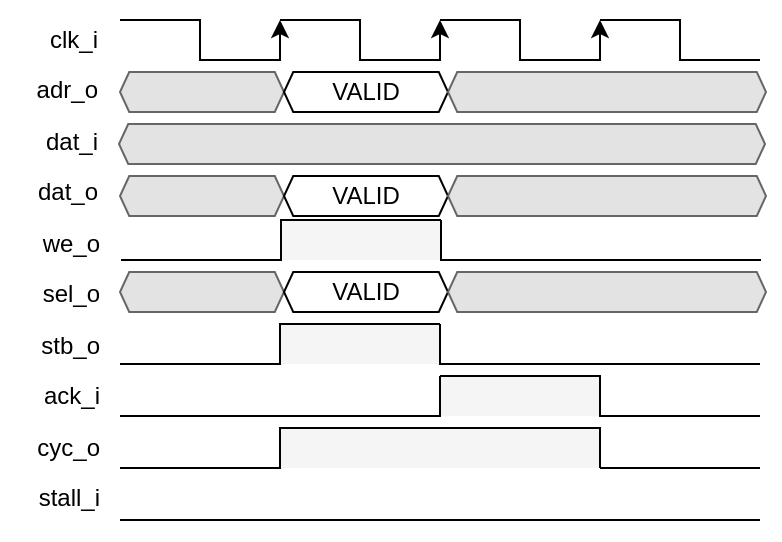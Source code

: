 <mxfile version="24.2.5" type="device">
  <diagram name="Page-1" id="JdaDJUileMlv1bctrKf7">
    <mxGraphModel dx="1060" dy="678" grid="1" gridSize="10" guides="1" tooltips="1" connect="1" arrows="1" fold="1" page="1" pageScale="1" pageWidth="827" pageHeight="1169" math="0" shadow="0">
      <root>
        <mxCell id="0" />
        <mxCell id="1" parent="0" />
        <mxCell id="7N4UthXNP-1G5cpcZOay-1" value="" style="rounded=0;whiteSpace=wrap;html=1;strokeColor=none;" vertex="1" parent="1">
          <mxGeometry x="270" y="300" width="380" height="270" as="geometry" />
        </mxCell>
        <mxCell id="7N4UthXNP-1G5cpcZOay-2" value="" style="group;flipH=1;" vertex="1" connectable="0" parent="1">
          <mxGeometry x="320" y="488" width="320" height="20" as="geometry" />
        </mxCell>
        <mxCell id="7N4UthXNP-1G5cpcZOay-3" value="" style="rounded=0;whiteSpace=wrap;html=1;strokeColor=none;fillColor=#f5f5f5;fontColor=#333333;" vertex="1" parent="7N4UthXNP-1G5cpcZOay-2">
          <mxGeometry x="160" width="80" height="20" as="geometry" />
        </mxCell>
        <mxCell id="7N4UthXNP-1G5cpcZOay-4" value="" style="endArrow=none;html=1;rounded=0;edgeStyle=orthogonalEdgeStyle;endFill=0;" edge="1" parent="7N4UthXNP-1G5cpcZOay-2">
          <mxGeometry width="50" height="50" relative="1" as="geometry">
            <mxPoint x="320" y="20" as="sourcePoint" />
            <mxPoint x="236" as="targetPoint" />
            <Array as="points">
              <mxPoint x="320" y="20" />
              <mxPoint x="240" y="20" />
            </Array>
          </mxGeometry>
        </mxCell>
        <mxCell id="7N4UthXNP-1G5cpcZOay-5" value="" style="endArrow=none;html=1;rounded=0;edgeStyle=orthogonalEdgeStyle;endFill=0;" edge="1" parent="7N4UthXNP-1G5cpcZOay-2">
          <mxGeometry width="50" height="50" relative="1" as="geometry">
            <mxPoint x="236" as="sourcePoint" />
            <mxPoint x="160" as="targetPoint" />
            <Array as="points">
              <mxPoint x="180" />
              <mxPoint x="180" />
            </Array>
          </mxGeometry>
        </mxCell>
        <mxCell id="7N4UthXNP-1G5cpcZOay-6" value="" style="endArrow=none;html=1;rounded=0;edgeStyle=orthogonalEdgeStyle;endFill=0;" edge="1" parent="7N4UthXNP-1G5cpcZOay-2">
          <mxGeometry width="50" height="50" relative="1" as="geometry">
            <mxPoint x="160" as="sourcePoint" />
            <mxPoint x="80" y="20" as="targetPoint" />
            <Array as="points">
              <mxPoint x="160" y="20" />
              <mxPoint x="80" y="20" />
            </Array>
          </mxGeometry>
        </mxCell>
        <mxCell id="7N4UthXNP-1G5cpcZOay-7" value="" style="endArrow=none;html=1;rounded=0;edgeStyle=orthogonalEdgeStyle;endFill=0;" edge="1" parent="7N4UthXNP-1G5cpcZOay-2">
          <mxGeometry width="50" height="50" relative="1" as="geometry">
            <mxPoint x="80" y="20" as="sourcePoint" />
            <mxPoint y="20" as="targetPoint" />
            <Array as="points">
              <mxPoint x="80" y="20" />
            </Array>
          </mxGeometry>
        </mxCell>
        <mxCell id="7N4UthXNP-1G5cpcZOay-8" value="" style="rounded=0;whiteSpace=wrap;html=1;strokeColor=none;fillColor=#f5f5f5;fontColor=#333333;" vertex="1" parent="1">
          <mxGeometry x="400" y="462" width="80" height="20" as="geometry" />
        </mxCell>
        <mxCell id="7N4UthXNP-1G5cpcZOay-10" value="" style="group" vertex="1" connectable="0" parent="1">
          <mxGeometry x="320" y="310" width="320" height="20" as="geometry" />
        </mxCell>
        <mxCell id="7N4UthXNP-1G5cpcZOay-11" value="" style="endArrow=classic;html=1;rounded=0;edgeStyle=orthogonalEdgeStyle;endFill=1;" edge="1" parent="7N4UthXNP-1G5cpcZOay-10">
          <mxGeometry width="50" height="50" relative="1" as="geometry">
            <mxPoint as="sourcePoint" />
            <mxPoint x="80" as="targetPoint" />
            <Array as="points">
              <mxPoint x="40" />
              <mxPoint x="40" y="20" />
              <mxPoint x="80" y="20" />
              <mxPoint x="80" />
            </Array>
          </mxGeometry>
        </mxCell>
        <mxCell id="7N4UthXNP-1G5cpcZOay-12" value="" style="endArrow=classic;html=1;rounded=0;edgeStyle=orthogonalEdgeStyle;endFill=1;" edge="1" parent="7N4UthXNP-1G5cpcZOay-10">
          <mxGeometry width="50" height="50" relative="1" as="geometry">
            <mxPoint x="80" as="sourcePoint" />
            <mxPoint x="160" as="targetPoint" />
            <Array as="points">
              <mxPoint x="120" />
              <mxPoint x="120" y="20" />
              <mxPoint x="160" y="20" />
              <mxPoint x="160" />
            </Array>
          </mxGeometry>
        </mxCell>
        <mxCell id="7N4UthXNP-1G5cpcZOay-13" value="" style="endArrow=classic;html=1;rounded=0;edgeStyle=orthogonalEdgeStyle;endFill=1;" edge="1" parent="7N4UthXNP-1G5cpcZOay-10">
          <mxGeometry width="50" height="50" relative="1" as="geometry">
            <mxPoint x="160" as="sourcePoint" />
            <mxPoint x="240" as="targetPoint" />
            <Array as="points">
              <mxPoint x="200" />
              <mxPoint x="200" y="20" />
              <mxPoint x="240" y="20" />
              <mxPoint x="240" />
            </Array>
          </mxGeometry>
        </mxCell>
        <mxCell id="7N4UthXNP-1G5cpcZOay-14" value="" style="endArrow=none;html=1;rounded=0;edgeStyle=orthogonalEdgeStyle;endFill=0;" edge="1" parent="7N4UthXNP-1G5cpcZOay-10">
          <mxGeometry width="50" height="50" relative="1" as="geometry">
            <mxPoint x="240" as="sourcePoint" />
            <mxPoint x="320" y="20" as="targetPoint" />
            <Array as="points">
              <mxPoint x="280" />
              <mxPoint x="280" y="20" />
            </Array>
          </mxGeometry>
        </mxCell>
        <mxCell id="7N4UthXNP-1G5cpcZOay-16" value="" style="group" vertex="1" connectable="0" parent="1">
          <mxGeometry x="320" y="462" width="320" height="20" as="geometry" />
        </mxCell>
        <mxCell id="7N4UthXNP-1G5cpcZOay-17" value="" style="endArrow=none;html=1;rounded=0;edgeStyle=orthogonalEdgeStyle;endFill=0;" edge="1" parent="7N4UthXNP-1G5cpcZOay-16">
          <mxGeometry width="50" height="50" relative="1" as="geometry">
            <mxPoint y="20" as="sourcePoint" />
            <mxPoint x="84" as="targetPoint" />
            <Array as="points">
              <mxPoint y="20" />
              <mxPoint x="80" y="20" />
            </Array>
          </mxGeometry>
        </mxCell>
        <mxCell id="7N4UthXNP-1G5cpcZOay-18" value="" style="endArrow=none;html=1;rounded=0;edgeStyle=orthogonalEdgeStyle;endFill=0;" edge="1" parent="7N4UthXNP-1G5cpcZOay-16">
          <mxGeometry width="50" height="50" relative="1" as="geometry">
            <mxPoint x="84" as="sourcePoint" />
            <mxPoint x="160" as="targetPoint" />
            <Array as="points">
              <mxPoint x="140" />
              <mxPoint x="140" />
            </Array>
          </mxGeometry>
        </mxCell>
        <mxCell id="7N4UthXNP-1G5cpcZOay-19" value="" style="endArrow=none;html=1;rounded=0;edgeStyle=orthogonalEdgeStyle;endFill=0;" edge="1" parent="7N4UthXNP-1G5cpcZOay-16">
          <mxGeometry width="50" height="50" relative="1" as="geometry">
            <mxPoint x="160" as="sourcePoint" />
            <mxPoint x="240" y="20" as="targetPoint" />
            <Array as="points">
              <mxPoint x="160" y="20" />
              <mxPoint x="240" y="20" />
            </Array>
          </mxGeometry>
        </mxCell>
        <mxCell id="7N4UthXNP-1G5cpcZOay-20" value="" style="endArrow=none;html=1;rounded=0;edgeStyle=orthogonalEdgeStyle;endFill=0;" edge="1" parent="7N4UthXNP-1G5cpcZOay-16">
          <mxGeometry width="50" height="50" relative="1" as="geometry">
            <mxPoint x="240" y="20" as="sourcePoint" />
            <mxPoint x="320" y="20" as="targetPoint" />
            <Array as="points">
              <mxPoint x="240" y="20" />
            </Array>
          </mxGeometry>
        </mxCell>
        <mxCell id="7N4UthXNP-1G5cpcZOay-21" value="" style="group" vertex="1" connectable="0" parent="1">
          <mxGeometry x="320" y="514" width="320" height="20" as="geometry" />
        </mxCell>
        <mxCell id="7N4UthXNP-1G5cpcZOay-22" value="" style="rounded=0;whiteSpace=wrap;html=1;strokeColor=none;fillColor=#f5f5f5;fontColor=#333333;" vertex="1" parent="7N4UthXNP-1G5cpcZOay-21">
          <mxGeometry x="80" width="160" height="20" as="geometry" />
        </mxCell>
        <mxCell id="7N4UthXNP-1G5cpcZOay-23" value="" style="endArrow=none;html=1;rounded=0;edgeStyle=orthogonalEdgeStyle;endFill=0;" edge="1" parent="7N4UthXNP-1G5cpcZOay-21">
          <mxGeometry width="50" height="50" relative="1" as="geometry">
            <mxPoint y="20" as="sourcePoint" />
            <mxPoint x="84" as="targetPoint" />
            <Array as="points">
              <mxPoint y="20" />
              <mxPoint x="80" y="20" />
            </Array>
          </mxGeometry>
        </mxCell>
        <mxCell id="7N4UthXNP-1G5cpcZOay-24" value="" style="endArrow=none;html=1;rounded=0;edgeStyle=orthogonalEdgeStyle;endFill=0;" edge="1" parent="7N4UthXNP-1G5cpcZOay-21">
          <mxGeometry width="50" height="50" relative="1" as="geometry">
            <mxPoint x="84" as="sourcePoint" />
            <mxPoint x="160" as="targetPoint" />
            <Array as="points">
              <mxPoint x="140" />
              <mxPoint x="140" />
            </Array>
          </mxGeometry>
        </mxCell>
        <mxCell id="7N4UthXNP-1G5cpcZOay-25" value="" style="endArrow=none;html=1;rounded=0;edgeStyle=orthogonalEdgeStyle;endFill=0;" edge="1" parent="7N4UthXNP-1G5cpcZOay-21">
          <mxGeometry width="50" height="50" relative="1" as="geometry">
            <mxPoint x="160" as="sourcePoint" />
            <mxPoint x="240" y="20" as="targetPoint" />
            <Array as="points">
              <mxPoint x="240" />
            </Array>
          </mxGeometry>
        </mxCell>
        <mxCell id="7N4UthXNP-1G5cpcZOay-26" value="" style="endArrow=none;html=1;rounded=0;edgeStyle=orthogonalEdgeStyle;endFill=0;" edge="1" parent="7N4UthXNP-1G5cpcZOay-21">
          <mxGeometry width="50" height="50" relative="1" as="geometry">
            <mxPoint x="240" y="20" as="sourcePoint" />
            <mxPoint x="320" y="20" as="targetPoint" />
            <Array as="points">
              <mxPoint x="240" y="20" />
            </Array>
          </mxGeometry>
        </mxCell>
        <mxCell id="7N4UthXNP-1G5cpcZOay-27" value="" style="group" vertex="1" connectable="0" parent="1">
          <mxGeometry x="320" y="544" width="320" height="20" as="geometry" />
        </mxCell>
        <mxCell id="7N4UthXNP-1G5cpcZOay-28" value="" style="endArrow=none;html=1;rounded=0;edgeStyle=orthogonalEdgeStyle;endFill=0;" edge="1" parent="7N4UthXNP-1G5cpcZOay-27">
          <mxGeometry width="50" height="50" relative="1" as="geometry">
            <mxPoint y="16" as="sourcePoint" />
            <mxPoint x="84" y="16" as="targetPoint" />
            <Array as="points">
              <mxPoint y="16" />
              <mxPoint x="80" y="16" />
            </Array>
          </mxGeometry>
        </mxCell>
        <mxCell id="7N4UthXNP-1G5cpcZOay-29" value="" style="endArrow=none;html=1;rounded=0;edgeStyle=orthogonalEdgeStyle;endFill=0;" edge="1" parent="7N4UthXNP-1G5cpcZOay-27">
          <mxGeometry width="50" height="50" relative="1" as="geometry">
            <mxPoint x="84" y="16" as="sourcePoint" />
            <mxPoint x="160" y="16" as="targetPoint" />
            <Array as="points">
              <mxPoint x="84" y="16" />
              <mxPoint x="160" y="16" />
            </Array>
          </mxGeometry>
        </mxCell>
        <mxCell id="7N4UthXNP-1G5cpcZOay-30" value="" style="endArrow=none;html=1;rounded=0;edgeStyle=orthogonalEdgeStyle;endFill=0;" edge="1" parent="7N4UthXNP-1G5cpcZOay-27">
          <mxGeometry width="50" height="50" relative="1" as="geometry">
            <mxPoint x="160" y="16" as="sourcePoint" />
            <mxPoint x="240" y="16" as="targetPoint" />
            <Array as="points">
              <mxPoint x="160" y="16" />
            </Array>
          </mxGeometry>
        </mxCell>
        <mxCell id="7N4UthXNP-1G5cpcZOay-31" value="" style="endArrow=none;html=1;rounded=0;edgeStyle=orthogonalEdgeStyle;endFill=0;" edge="1" parent="7N4UthXNP-1G5cpcZOay-27">
          <mxGeometry width="50" height="50" relative="1" as="geometry">
            <mxPoint x="240" y="16" as="sourcePoint" />
            <mxPoint x="320" y="16" as="targetPoint" />
            <Array as="points">
              <mxPoint x="240" y="16" />
            </Array>
          </mxGeometry>
        </mxCell>
        <mxCell id="7N4UthXNP-1G5cpcZOay-32" value="" style="group" vertex="1" connectable="0" parent="1">
          <mxGeometry x="320" y="336" width="323" height="20" as="geometry" />
        </mxCell>
        <mxCell id="7N4UthXNP-1G5cpcZOay-33" value="" style="shape=hexagon;perimeter=hexagonPerimeter2;whiteSpace=wrap;html=1;fixedSize=1;size=4.615;fillColor=#E3E3E3;fontColor=#333333;strokeColor=#666666;" vertex="1" parent="7N4UthXNP-1G5cpcZOay-32">
          <mxGeometry width="82" height="20" as="geometry" />
        </mxCell>
        <mxCell id="7N4UthXNP-1G5cpcZOay-34" value="VALID" style="shape=hexagon;perimeter=hexagonPerimeter2;whiteSpace=wrap;html=1;fixedSize=1;size=4.615;" vertex="1" parent="7N4UthXNP-1G5cpcZOay-32">
          <mxGeometry x="82" width="82" height="20" as="geometry" />
        </mxCell>
        <mxCell id="7N4UthXNP-1G5cpcZOay-35" value="" style="shape=hexagon;perimeter=hexagonPerimeter2;whiteSpace=wrap;html=1;fixedSize=1;size=4.615;fillColor=#E3E3E3;fontColor=#333333;strokeColor=#666666;" vertex="1" parent="7N4UthXNP-1G5cpcZOay-32">
          <mxGeometry x="164" width="159" height="20" as="geometry" />
        </mxCell>
        <mxCell id="7N4UthXNP-1G5cpcZOay-40" value="" style="group" vertex="1" connectable="0" parent="1">
          <mxGeometry x="320" y="436" width="323" height="20" as="geometry" />
        </mxCell>
        <mxCell id="7N4UthXNP-1G5cpcZOay-41" value="" style="shape=hexagon;perimeter=hexagonPerimeter2;whiteSpace=wrap;html=1;fixedSize=1;size=4.615;fillColor=#E3E3E3;fontColor=#333333;strokeColor=#666666;" vertex="1" parent="7N4UthXNP-1G5cpcZOay-40">
          <mxGeometry width="82" height="20" as="geometry" />
        </mxCell>
        <mxCell id="7N4UthXNP-1G5cpcZOay-42" value="VALID" style="shape=hexagon;perimeter=hexagonPerimeter2;whiteSpace=wrap;html=1;fixedSize=1;size=4.615;" vertex="1" parent="7N4UthXNP-1G5cpcZOay-40">
          <mxGeometry x="82" width="82" height="20" as="geometry" />
        </mxCell>
        <mxCell id="7N4UthXNP-1G5cpcZOay-43" value="" style="shape=hexagon;perimeter=hexagonPerimeter2;whiteSpace=wrap;html=1;fixedSize=1;size=4.615;fillColor=#E3E3E3;fontColor=#333333;strokeColor=#666666;" vertex="1" parent="7N4UthXNP-1G5cpcZOay-40">
          <mxGeometry x="164" width="159" height="20" as="geometry" />
        </mxCell>
        <mxCell id="7N4UthXNP-1G5cpcZOay-44" value="clk_i" style="text;html=1;align=right;verticalAlign=middle;resizable=0;points=[];autosize=1;strokeColor=none;fillColor=none;" vertex="1" parent="1">
          <mxGeometry x="260" y="305" width="50" height="30" as="geometry" />
        </mxCell>
        <mxCell id="7N4UthXNP-1G5cpcZOay-45" value="adr_o" style="text;html=1;align=right;verticalAlign=middle;resizable=0;points=[];autosize=1;strokeColor=none;fillColor=none;" vertex="1" parent="1">
          <mxGeometry x="260" y="330" width="50" height="30" as="geometry" />
        </mxCell>
        <mxCell id="7N4UthXNP-1G5cpcZOay-46" value="dat_i" style="text;html=1;align=right;verticalAlign=middle;resizable=0;points=[];autosize=1;strokeColor=none;fillColor=none;" vertex="1" parent="1">
          <mxGeometry x="260" y="356" width="50" height="30" as="geometry" />
        </mxCell>
        <mxCell id="7N4UthXNP-1G5cpcZOay-47" value="dat_o" style="text;html=1;align=right;verticalAlign=middle;resizable=0;points=[];autosize=1;strokeColor=none;fillColor=none;" vertex="1" parent="1">
          <mxGeometry x="260" y="381" width="50" height="30" as="geometry" />
        </mxCell>
        <mxCell id="7N4UthXNP-1G5cpcZOay-48" value="we_o" style="text;html=1;align=right;verticalAlign=middle;resizable=0;points=[];autosize=1;strokeColor=none;fillColor=none;" vertex="1" parent="1">
          <mxGeometry x="261" y="407" width="50" height="30" as="geometry" />
        </mxCell>
        <mxCell id="7N4UthXNP-1G5cpcZOay-49" value="sel_o" style="text;html=1;align=right;verticalAlign=middle;resizable=0;points=[];autosize=1;strokeColor=none;fillColor=none;" vertex="1" parent="1">
          <mxGeometry x="261" y="432" width="50" height="30" as="geometry" />
        </mxCell>
        <mxCell id="7N4UthXNP-1G5cpcZOay-50" value="stb_o" style="text;html=1;align=right;verticalAlign=middle;resizable=0;points=[];autosize=1;strokeColor=none;fillColor=none;" vertex="1" parent="1">
          <mxGeometry x="261" y="458" width="50" height="30" as="geometry" />
        </mxCell>
        <mxCell id="7N4UthXNP-1G5cpcZOay-51" value="ack_i" style="text;html=1;align=right;verticalAlign=middle;resizable=0;points=[];autosize=1;strokeColor=none;fillColor=none;" vertex="1" parent="1">
          <mxGeometry x="261" y="483" width="50" height="30" as="geometry" />
        </mxCell>
        <mxCell id="7N4UthXNP-1G5cpcZOay-52" value="cyc_o" style="text;html=1;align=right;verticalAlign=middle;resizable=0;points=[];autosize=1;strokeColor=none;fillColor=none;" vertex="1" parent="1">
          <mxGeometry x="261" y="509" width="50" height="30" as="geometry" />
        </mxCell>
        <mxCell id="7N4UthXNP-1G5cpcZOay-53" value="stall_i" style="text;html=1;align=right;verticalAlign=middle;resizable=0;points=[];autosize=1;strokeColor=none;fillColor=none;" vertex="1" parent="1">
          <mxGeometry x="261" y="534" width="50" height="30" as="geometry" />
        </mxCell>
        <mxCell id="7N4UthXNP-1G5cpcZOay-58" value="" style="shape=hexagon;perimeter=hexagonPerimeter2;whiteSpace=wrap;html=1;fixedSize=1;size=4.615;fillColor=#E3E3E3;fontColor=#333333;strokeColor=#666666;" vertex="1" parent="1">
          <mxGeometry x="319.5" y="362" width="323" height="20" as="geometry" />
        </mxCell>
        <mxCell id="7N4UthXNP-1G5cpcZOay-59" value="" style="group" vertex="1" connectable="0" parent="1">
          <mxGeometry x="320" y="388" width="323" height="20" as="geometry" />
        </mxCell>
        <mxCell id="7N4UthXNP-1G5cpcZOay-60" value="" style="shape=hexagon;perimeter=hexagonPerimeter2;whiteSpace=wrap;html=1;fixedSize=1;size=4.615;fillColor=#E3E3E3;fontColor=#333333;strokeColor=#666666;" vertex="1" parent="7N4UthXNP-1G5cpcZOay-59">
          <mxGeometry width="82" height="20" as="geometry" />
        </mxCell>
        <mxCell id="7N4UthXNP-1G5cpcZOay-61" value="VALID" style="shape=hexagon;perimeter=hexagonPerimeter2;whiteSpace=wrap;html=1;fixedSize=1;size=4.615;" vertex="1" parent="7N4UthXNP-1G5cpcZOay-59">
          <mxGeometry x="82" width="82" height="20" as="geometry" />
        </mxCell>
        <mxCell id="7N4UthXNP-1G5cpcZOay-62" value="" style="shape=hexagon;perimeter=hexagonPerimeter2;whiteSpace=wrap;html=1;fixedSize=1;size=4.615;fillColor=#E3E3E3;fontColor=#333333;strokeColor=#666666;" vertex="1" parent="7N4UthXNP-1G5cpcZOay-59">
          <mxGeometry x="164" width="159" height="20" as="geometry" />
        </mxCell>
        <mxCell id="7N4UthXNP-1G5cpcZOay-63" value="" style="group" vertex="1" connectable="0" parent="1">
          <mxGeometry x="320.5" y="410" width="320" height="20" as="geometry" />
        </mxCell>
        <mxCell id="7N4UthXNP-1G5cpcZOay-68" value="" style="rounded=0;whiteSpace=wrap;html=1;strokeColor=none;fillColor=#f5f5f5;fontColor=#333333;" vertex="1" parent="7N4UthXNP-1G5cpcZOay-63">
          <mxGeometry x="80.5" width="79" height="20" as="geometry" />
        </mxCell>
        <mxCell id="7N4UthXNP-1G5cpcZOay-64" value="" style="endArrow=none;html=1;rounded=0;edgeStyle=orthogonalEdgeStyle;endFill=0;" edge="1" parent="7N4UthXNP-1G5cpcZOay-63">
          <mxGeometry width="50" height="50" relative="1" as="geometry">
            <mxPoint y="20" as="sourcePoint" />
            <mxPoint x="84" as="targetPoint" />
            <Array as="points">
              <mxPoint y="20" />
              <mxPoint x="80" y="20" />
            </Array>
          </mxGeometry>
        </mxCell>
        <mxCell id="7N4UthXNP-1G5cpcZOay-65" value="" style="endArrow=none;html=1;rounded=0;edgeStyle=orthogonalEdgeStyle;endFill=0;" edge="1" parent="7N4UthXNP-1G5cpcZOay-63">
          <mxGeometry width="50" height="50" relative="1" as="geometry">
            <mxPoint x="84" as="sourcePoint" />
            <mxPoint x="160" as="targetPoint" />
            <Array as="points">
              <mxPoint x="140" />
              <mxPoint x="140" />
            </Array>
          </mxGeometry>
        </mxCell>
        <mxCell id="7N4UthXNP-1G5cpcZOay-66" value="" style="endArrow=none;html=1;rounded=0;edgeStyle=orthogonalEdgeStyle;endFill=0;" edge="1" parent="7N4UthXNP-1G5cpcZOay-63">
          <mxGeometry width="50" height="50" relative="1" as="geometry">
            <mxPoint x="160" as="sourcePoint" />
            <mxPoint x="240" y="20" as="targetPoint" />
            <Array as="points">
              <mxPoint x="160" y="20" />
              <mxPoint x="240" y="20" />
            </Array>
          </mxGeometry>
        </mxCell>
        <mxCell id="7N4UthXNP-1G5cpcZOay-67" value="" style="endArrow=none;html=1;rounded=0;edgeStyle=orthogonalEdgeStyle;endFill=0;" edge="1" parent="7N4UthXNP-1G5cpcZOay-63">
          <mxGeometry width="50" height="50" relative="1" as="geometry">
            <mxPoint x="240" y="20" as="sourcePoint" />
            <mxPoint x="320" y="20" as="targetPoint" />
            <Array as="points">
              <mxPoint x="240" y="20" />
            </Array>
          </mxGeometry>
        </mxCell>
      </root>
    </mxGraphModel>
  </diagram>
</mxfile>
